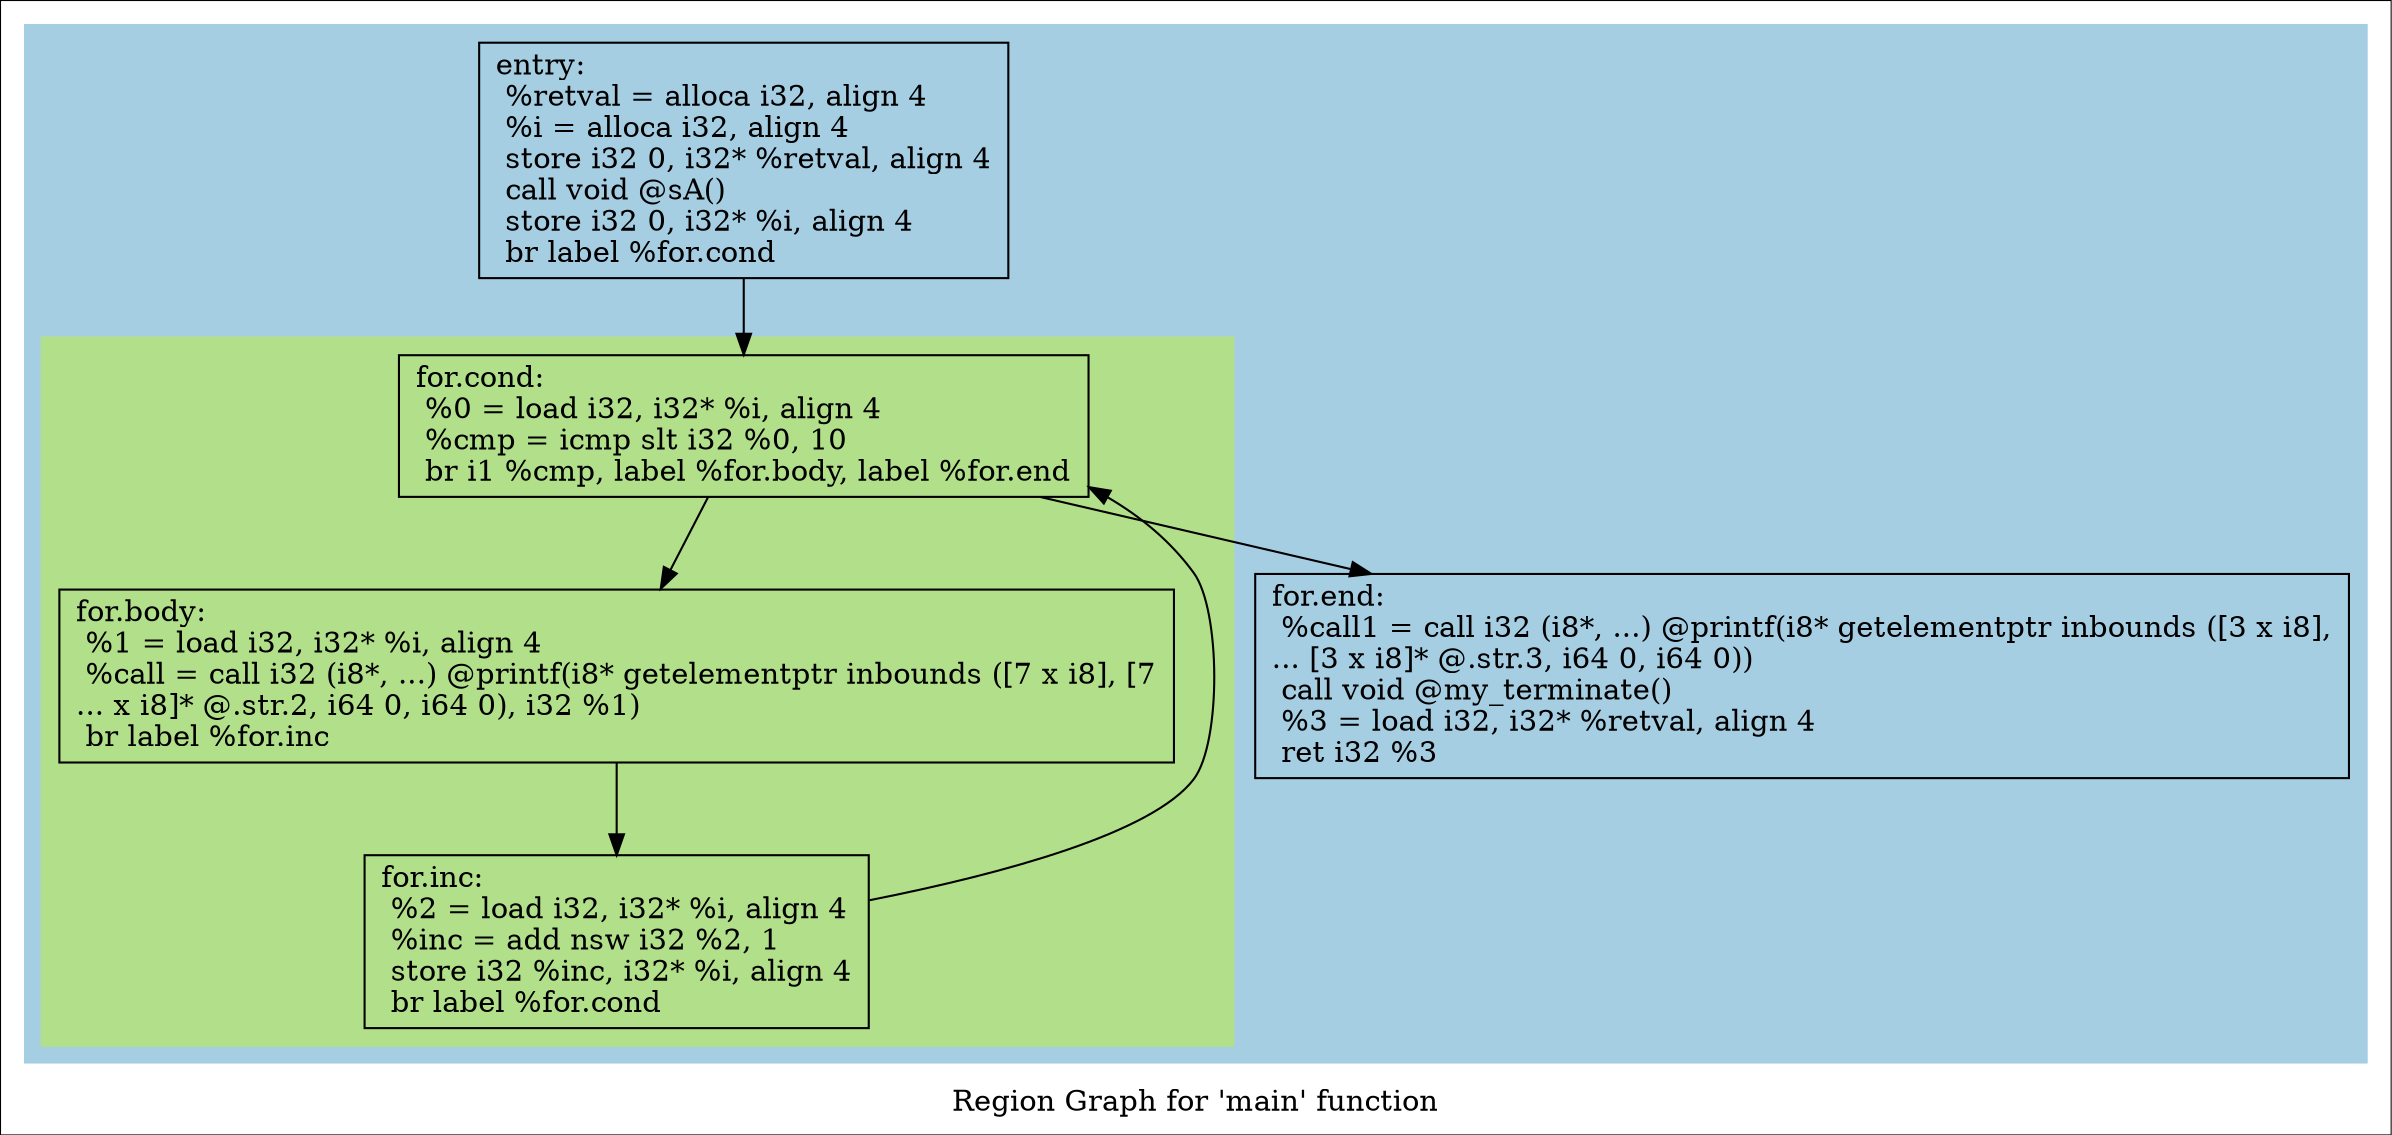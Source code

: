 digraph "Region Graph for 'main' function" {
	label="Region Graph for 'main' function";

	Node0x55b3c62e5ea0 [shape=record,label="{entry:\l  %retval = alloca i32, align 4\l  %i = alloca i32, align 4\l  store i32 0, i32* %retval, align 4\l  call void @sA()\l  store i32 0, i32* %i, align 4\l  br label %for.cond\l}"];
	Node0x55b3c62e5ea0 -> Node0x55b3c62e96f0;
	Node0x55b3c62e96f0 [shape=record,label="{for.cond:                                         \l  %0 = load i32, i32* %i, align 4\l  %cmp = icmp slt i32 %0, 10\l  br i1 %cmp, label %for.body, label %for.end\l}"];
	Node0x55b3c62e96f0 -> Node0x55b3c62e6250;
	Node0x55b3c62e96f0 -> Node0x55b3c62e6690;
	Node0x55b3c62e6250 [shape=record,label="{for.body:                                         \l  %1 = load i32, i32* %i, align 4\l  %call = call i32 (i8*, ...) @printf(i8* getelementptr inbounds ([7 x i8], [7\l... x i8]* @.str.2, i64 0, i64 0), i32 %1)\l  br label %for.inc\l}"];
	Node0x55b3c62e6250 -> Node0x55b3c62e9b40;
	Node0x55b3c62e9b40 [shape=record,label="{for.inc:                                          \l  %2 = load i32, i32* %i, align 4\l  %inc = add nsw i32 %2, 1\l  store i32 %inc, i32* %i, align 4\l  br label %for.cond\l}"];
	Node0x55b3c62e9b40 -> Node0x55b3c62e96f0[constraint=false];
	Node0x55b3c62e6690 [shape=record,label="{for.end:                                          \l  %call1 = call i32 (i8*, ...) @printf(i8* getelementptr inbounds ([3 x i8],\l... [3 x i8]* @.str.3, i64 0, i64 0))\l  call void @my_terminate()\l  %3 = load i32, i32* %retval, align 4\l  ret i32 %3\l}"];
	colorscheme = "paired12"
        subgraph cluster_0x55b3c62ec430 {
          label = "";
          style = filled;
          color = 1
          subgraph cluster_0x55b3c62ec270 {
            label = "";
            style = filled;
            color = 3
            Node0x55b3c62e96f0;
            Node0x55b3c62e6250;
            Node0x55b3c62e9b40;
          }
          Node0x55b3c62e5ea0;
          Node0x55b3c62e6690;
        }
}
